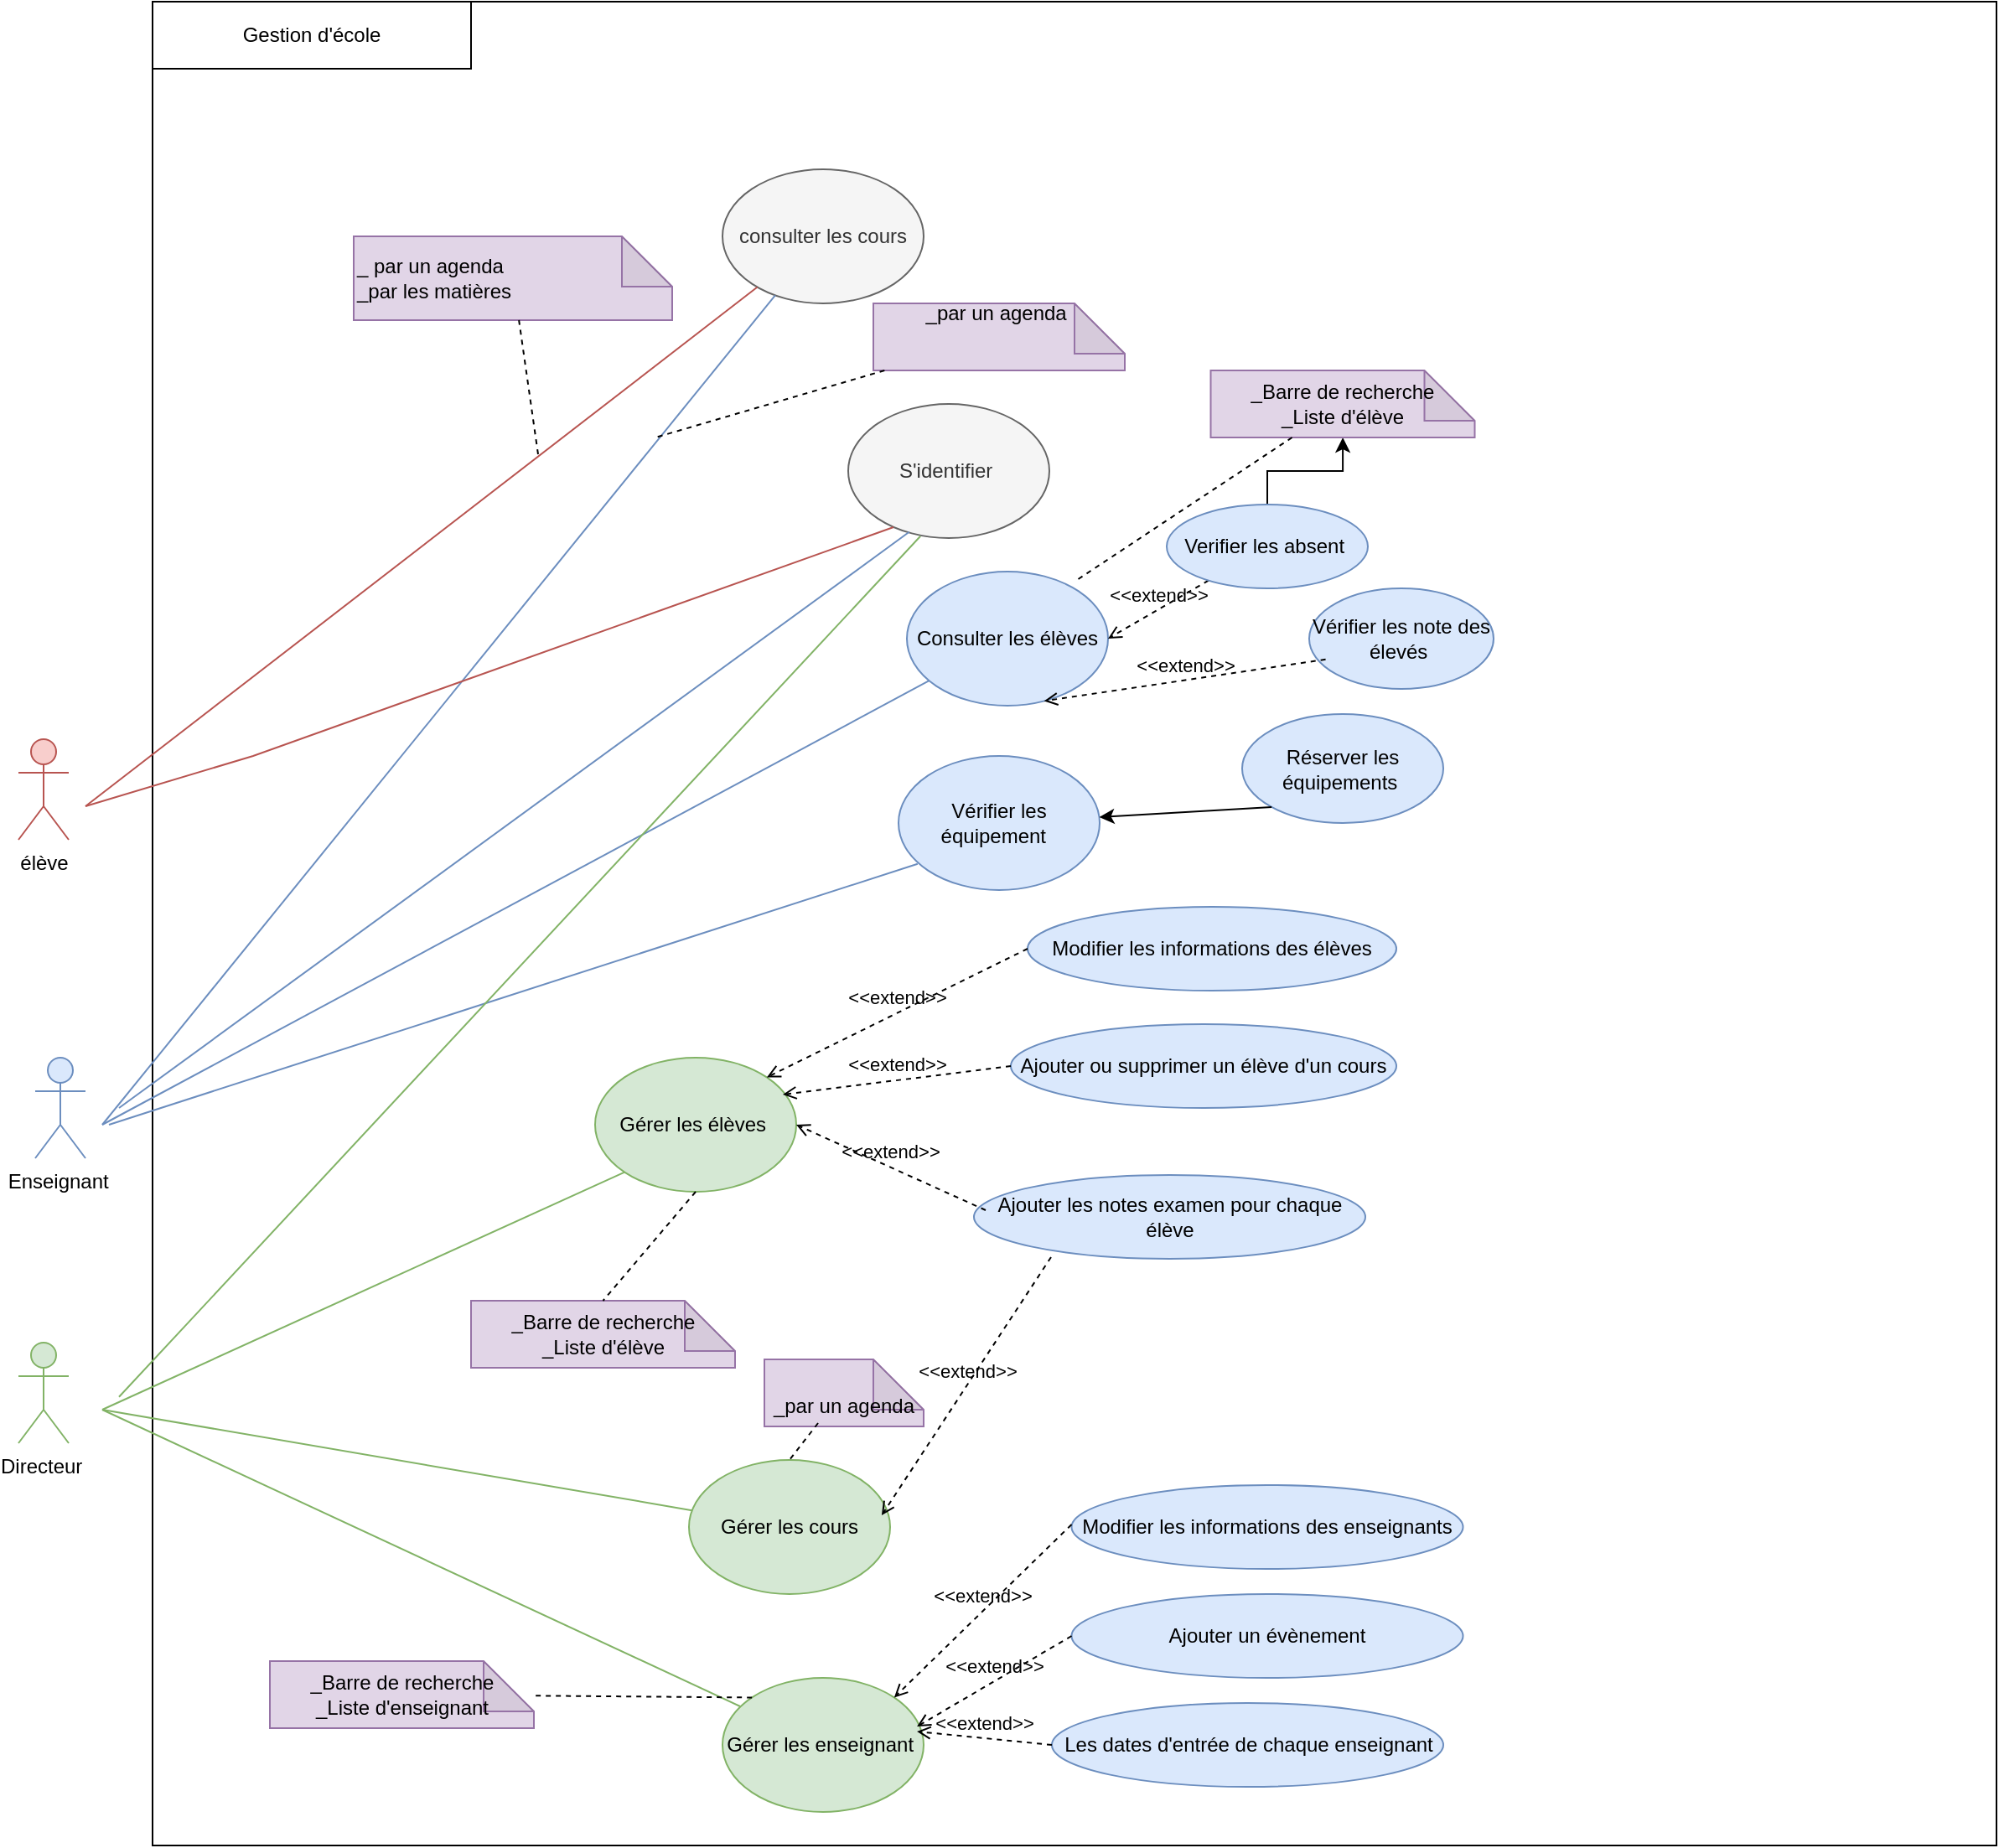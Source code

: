 <mxfile version="24.7.6">
  <diagram name="Page-1" id="abaU5teWBHSIh3knwFKt">
    <mxGraphModel dx="2453" dy="1960" grid="1" gridSize="10" guides="1" tooltips="1" connect="1" arrows="1" fold="1" page="1" pageScale="1" pageWidth="827" pageHeight="1169" math="0" shadow="0">
      <root>
        <mxCell id="0" />
        <mxCell id="1" parent="0" />
        <mxCell id="ytxkbaWUz_GBkNSJb9Mm-1" value="" style="whiteSpace=wrap;html=1;aspect=fixed;horizontal=1;" parent="1" vertex="1">
          <mxGeometry x="90" y="-230" width="1100" height="1100" as="geometry" />
        </mxCell>
        <mxCell id="ytxkbaWUz_GBkNSJb9Mm-2" value="Gestion d&#39;école" style="rounded=0;whiteSpace=wrap;html=1;" parent="1" vertex="1">
          <mxGeometry x="90" y="-230" width="190" height="40" as="geometry" />
        </mxCell>
        <mxCell id="ytxkbaWUz_GBkNSJb9Mm-3" value="élève" style="shape=umlActor;verticalLabelPosition=bottom;verticalAlign=top;html=1;outlineConnect=0;fillColor=#f8cecc;strokeColor=#b85450;" parent="1" vertex="1">
          <mxGeometry x="10" y="210" width="30" height="60" as="geometry" />
        </mxCell>
        <mxCell id="ytxkbaWUz_GBkNSJb9Mm-4" value="Enseignant&amp;nbsp;" style="shape=umlActor;verticalLabelPosition=bottom;verticalAlign=top;html=1;outlineConnect=0;fillColor=#dae8fc;strokeColor=#6c8ebf;" parent="1" vertex="1">
          <mxGeometry x="20" y="400" width="30" height="60" as="geometry" />
        </mxCell>
        <mxCell id="ytxkbaWUz_GBkNSJb9Mm-5" value="Directeur&amp;nbsp;" style="shape=umlActor;verticalLabelPosition=bottom;verticalAlign=top;html=1;outlineConnect=0;fillColor=#d5e8d4;strokeColor=#82b366;" parent="1" vertex="1">
          <mxGeometry x="10" y="570" width="30" height="60" as="geometry" />
        </mxCell>
        <mxCell id="ytxkbaWUz_GBkNSJb9Mm-7" value="consulter les cours" style="ellipse;whiteSpace=wrap;html=1;fillColor=#f5f5f5;strokeColor=#666666;fontColor=#333333;" parent="1" vertex="1">
          <mxGeometry x="430" y="-130" width="120" height="80" as="geometry" />
        </mxCell>
        <mxCell id="ytxkbaWUz_GBkNSJb9Mm-12" value="Gérer les cours" style="ellipse;whiteSpace=wrap;html=1;fillColor=#d5e8d4;strokeColor=#82b366;" parent="1" vertex="1">
          <mxGeometry x="410" y="640" width="120" height="80" as="geometry" />
        </mxCell>
        <mxCell id="ytxkbaWUz_GBkNSJb9Mm-16" value="" style="endArrow=none;html=1;rounded=0;fillColor=#f8cecc;strokeColor=#b85450;" parent="1" target="ytxkbaWUz_GBkNSJb9Mm-7" edge="1">
          <mxGeometry width="50" height="50" relative="1" as="geometry">
            <mxPoint x="50" y="250" as="sourcePoint" />
            <mxPoint x="430" y="280" as="targetPoint" />
          </mxGeometry>
        </mxCell>
        <mxCell id="ytxkbaWUz_GBkNSJb9Mm-17" value="" style="endArrow=none;html=1;rounded=0;fillColor=#dae8fc;strokeColor=#6c8ebf;" parent="1" target="ytxkbaWUz_GBkNSJb9Mm-7" edge="1">
          <mxGeometry width="50" height="50" relative="1" as="geometry">
            <mxPoint x="60" y="440" as="sourcePoint" />
            <mxPoint x="430" y="280" as="targetPoint" />
          </mxGeometry>
        </mxCell>
        <mxCell id="ytxkbaWUz_GBkNSJb9Mm-18" value="" style="endArrow=none;html=1;rounded=0;fillColor=#d5e8d4;strokeColor=#82b366;" parent="1" source="ytxkbaWUz_GBkNSJb9Mm-12" edge="1">
          <mxGeometry width="50" height="50" relative="1" as="geometry">
            <mxPoint x="380" y="410" as="sourcePoint" />
            <mxPoint x="60" y="610" as="targetPoint" />
          </mxGeometry>
        </mxCell>
        <mxCell id="ytxkbaWUz_GBkNSJb9Mm-21" value="" style="endArrow=none;html=1;rounded=0;fillColor=#d5e8d4;strokeColor=#82b366;" parent="1" source="ytxkbaWUz_GBkNSJb9Mm-23" edge="1">
          <mxGeometry width="50" height="50" relative="1" as="geometry">
            <mxPoint x="330" y="625" as="sourcePoint" />
            <mxPoint x="60" y="610" as="targetPoint" />
          </mxGeometry>
        </mxCell>
        <mxCell id="ytxkbaWUz_GBkNSJb9Mm-22" value="Gérer les élèves&amp;nbsp;" style="ellipse;whiteSpace=wrap;html=1;fillColor=#d5e8d4;strokeColor=#82b366;" parent="1" vertex="1">
          <mxGeometry x="354" y="400" width="120" height="80" as="geometry" />
        </mxCell>
        <mxCell id="ytxkbaWUz_GBkNSJb9Mm-23" value="Gérer les enseignant&amp;nbsp;" style="ellipse;whiteSpace=wrap;html=1;fillColor=#d5e8d4;strokeColor=#82b366;" parent="1" vertex="1">
          <mxGeometry x="430" y="770" width="120" height="80" as="geometry" />
        </mxCell>
        <mxCell id="ytxkbaWUz_GBkNSJb9Mm-24" value="" style="endArrow=none;html=1;rounded=0;entryX=0;entryY=1;entryDx=0;entryDy=0;fillColor=#d5e8d4;strokeColor=#82b366;" parent="1" target="ytxkbaWUz_GBkNSJb9Mm-22" edge="1">
          <mxGeometry width="50" height="50" relative="1" as="geometry">
            <mxPoint x="60" y="610" as="sourcePoint" />
            <mxPoint x="430" y="400" as="targetPoint" />
          </mxGeometry>
        </mxCell>
        <mxCell id="tsSxHWKioVlDDUs3cD3j-3" value="_ par un agenda&lt;div&gt;_par les matières&amp;nbsp;&amp;nbsp;&lt;/div&gt;" style="shape=note;whiteSpace=wrap;html=1;backgroundOutline=1;darkOpacity=0.05;fillColor=#e1d5e7;strokeColor=#9673a6;align=left;" parent="1" vertex="1">
          <mxGeometry x="210" y="-90" width="190" height="50" as="geometry" />
        </mxCell>
        <mxCell id="tsSxHWKioVlDDUs3cD3j-4" value="" style="endArrow=none;dashed=1;html=1;rounded=0;" parent="1" target="tsSxHWKioVlDDUs3cD3j-3" edge="1">
          <mxGeometry width="50" height="50" relative="1" as="geometry">
            <mxPoint x="320" y="40" as="sourcePoint" />
            <mxPoint x="400" y="350" as="targetPoint" />
          </mxGeometry>
        </mxCell>
        <mxCell id="tsSxHWKioVlDDUs3cD3j-5" value="_par un agenda&amp;nbsp;&lt;div&gt;&lt;br&gt;&lt;div&gt;&lt;br&gt;&lt;/div&gt;&lt;/div&gt;" style="shape=note;whiteSpace=wrap;html=1;backgroundOutline=1;darkOpacity=0.05;fillColor=#e1d5e7;strokeColor=#9673a6;" parent="1" vertex="1">
          <mxGeometry x="520" y="-50" width="150" height="40" as="geometry" />
        </mxCell>
        <mxCell id="tsSxHWKioVlDDUs3cD3j-6" value="" style="endArrow=none;dashed=1;html=1;rounded=0;" parent="1" source="tsSxHWKioVlDDUs3cD3j-5" edge="1">
          <mxGeometry width="50" height="50" relative="1" as="geometry">
            <mxPoint x="350" y="400" as="sourcePoint" />
            <mxPoint x="390" y="30" as="targetPoint" />
          </mxGeometry>
        </mxCell>
        <mxCell id="tsSxHWKioVlDDUs3cD3j-12" value="Consulter les élèves" style="ellipse;whiteSpace=wrap;html=1;fillColor=#dae8fc;strokeColor=#6c8ebf;" parent="1" vertex="1">
          <mxGeometry x="540" y="110" width="120" height="80" as="geometry" />
        </mxCell>
        <mxCell id="tsSxHWKioVlDDUs3cD3j-16" value="" style="endArrow=none;html=1;rounded=0;fillColor=#dae8fc;strokeColor=#6c8ebf;" parent="1" target="tsSxHWKioVlDDUs3cD3j-12" edge="1">
          <mxGeometry width="50" height="50" relative="1" as="geometry">
            <mxPoint x="60" y="440" as="sourcePoint" />
            <mxPoint x="400" y="180" as="targetPoint" />
          </mxGeometry>
        </mxCell>
        <mxCell id="tsSxHWKioVlDDUs3cD3j-17" value="Vérifier les équipement&amp;nbsp;&amp;nbsp;" style="ellipse;whiteSpace=wrap;html=1;fillColor=#dae8fc;strokeColor=#6c8ebf;" parent="1" vertex="1">
          <mxGeometry x="535" y="220" width="120" height="80" as="geometry" />
        </mxCell>
        <mxCell id="tsSxHWKioVlDDUs3cD3j-18" value="" style="endArrow=none;html=1;rounded=0;entryX=0.095;entryY=0.805;entryDx=0;entryDy=0;entryPerimeter=0;fillColor=#dae8fc;strokeColor=#6c8ebf;" parent="1" target="tsSxHWKioVlDDUs3cD3j-17" edge="1">
          <mxGeometry width="50" height="50" relative="1" as="geometry">
            <mxPoint x="64" y="440" as="sourcePoint" />
            <mxPoint x="400" y="480" as="targetPoint" />
          </mxGeometry>
        </mxCell>
        <mxCell id="tsSxHWKioVlDDUs3cD3j-19" value="Réserver les équipements&amp;nbsp;" style="ellipse;whiteSpace=wrap;html=1;fillColor=#dae8fc;strokeColor=#6c8ebf;" parent="1" vertex="1">
          <mxGeometry x="740" y="195" width="120" height="65" as="geometry" />
        </mxCell>
        <mxCell id="tsSxHWKioVlDDUs3cD3j-20" value="" style="endArrow=classic;html=1;rounded=0;exitX=0;exitY=1;exitDx=0;exitDy=0;" parent="1" source="tsSxHWKioVlDDUs3cD3j-19" target="tsSxHWKioVlDDUs3cD3j-17" edge="1">
          <mxGeometry width="50" height="50" relative="1" as="geometry">
            <mxPoint x="350" y="430" as="sourcePoint" />
            <mxPoint x="410" y="380" as="targetPoint" />
          </mxGeometry>
        </mxCell>
        <mxCell id="tsSxHWKioVlDDUs3cD3j-21" value="S&#39;identifier&amp;nbsp;" style="ellipse;whiteSpace=wrap;html=1;fillColor=#f5f5f5;fontColor=#333333;strokeColor=#666666;" parent="1" vertex="1">
          <mxGeometry x="505" y="10" width="120" height="80" as="geometry" />
        </mxCell>
        <mxCell id="tsSxHWKioVlDDUs3cD3j-23" value="" style="endArrow=none;html=1;rounded=0;entryX=0.225;entryY=0.919;entryDx=0;entryDy=0;entryPerimeter=0;fillColor=#f8cecc;strokeColor=#b85450;" parent="1" target="tsSxHWKioVlDDUs3cD3j-21" edge="1">
          <mxGeometry width="50" height="50" relative="1" as="geometry">
            <mxPoint x="50" y="250" as="sourcePoint" />
            <mxPoint x="400" y="-20" as="targetPoint" />
            <Array as="points">
              <mxPoint x="150" y="220" />
            </Array>
          </mxGeometry>
        </mxCell>
        <mxCell id="tsSxHWKioVlDDUs3cD3j-24" value="" style="endArrow=none;html=1;rounded=0;entryX=0.303;entryY=0.955;entryDx=0;entryDy=0;entryPerimeter=0;fillColor=#dae8fc;strokeColor=#6c8ebf;" parent="1" target="tsSxHWKioVlDDUs3cD3j-21" edge="1">
          <mxGeometry width="50" height="50" relative="1" as="geometry">
            <mxPoint x="70" y="430" as="sourcePoint" />
            <mxPoint x="400" y="280" as="targetPoint" />
          </mxGeometry>
        </mxCell>
        <mxCell id="tsSxHWKioVlDDUs3cD3j-30" value="&amp;lt;&amp;lt;extend&amp;gt;&amp;gt;" style="html=1;verticalAlign=bottom;labelBackgroundColor=none;endArrow=open;endFill=0;dashed=1;rounded=0;entryX=1;entryY=0.5;entryDx=0;entryDy=0;" parent="1" source="tsSxHWKioVlDDUs3cD3j-31" target="tsSxHWKioVlDDUs3cD3j-12" edge="1">
          <mxGeometry width="160" relative="1" as="geometry">
            <mxPoint x="430" y="310" as="sourcePoint" />
            <mxPoint x="460" y="310" as="targetPoint" />
          </mxGeometry>
        </mxCell>
        <mxCell id="nE3ZNeiionHA2tKRMIRd-34" value="" style="edgeStyle=orthogonalEdgeStyle;rounded=0;orthogonalLoop=1;jettySize=auto;html=1;" edge="1" parent="1" source="tsSxHWKioVlDDUs3cD3j-31" target="nE3ZNeiionHA2tKRMIRd-27">
          <mxGeometry relative="1" as="geometry" />
        </mxCell>
        <mxCell id="tsSxHWKioVlDDUs3cD3j-31" value="Verifier les absent&amp;nbsp;" style="ellipse;whiteSpace=wrap;html=1;fillColor=#dae8fc;strokeColor=#6c8ebf;" parent="1" vertex="1">
          <mxGeometry x="695" y="70" width="120" height="50" as="geometry" />
        </mxCell>
        <mxCell id="tsSxHWKioVlDDUs3cD3j-32" value="Vérifier les note des élevés&amp;nbsp;" style="ellipse;whiteSpace=wrap;html=1;fillColor=#dae8fc;strokeColor=#6c8ebf;" parent="1" vertex="1">
          <mxGeometry x="780" y="120" width="110" height="60" as="geometry" />
        </mxCell>
        <mxCell id="tsSxHWKioVlDDUs3cD3j-33" value="&amp;lt;&amp;lt;extend&amp;gt;&amp;gt;" style="html=1;verticalAlign=bottom;labelBackgroundColor=none;endArrow=open;endFill=0;dashed=1;rounded=0;exitX=0.089;exitY=0.707;exitDx=0;exitDy=0;exitPerimeter=0;entryX=0.682;entryY=0.965;entryDx=0;entryDy=0;entryPerimeter=0;" parent="1" source="tsSxHWKioVlDDUs3cD3j-32" target="tsSxHWKioVlDDUs3cD3j-12" edge="1">
          <mxGeometry width="160" relative="1" as="geometry">
            <mxPoint x="300" y="310" as="sourcePoint" />
            <mxPoint x="460" y="310" as="targetPoint" />
          </mxGeometry>
        </mxCell>
        <mxCell id="tsSxHWKioVlDDUs3cD3j-34" value="" style="endArrow=none;html=1;rounded=0;entryX=0.359;entryY=0.986;entryDx=0;entryDy=0;entryPerimeter=0;fillColor=#d5e8d4;strokeColor=#82b366;" parent="1" target="tsSxHWKioVlDDUs3cD3j-21" edge="1">
          <mxGeometry width="50" height="50" relative="1" as="geometry">
            <mxPoint x="70" y="602.4" as="sourcePoint" />
            <mxPoint x="400" y="280" as="targetPoint" />
          </mxGeometry>
        </mxCell>
        <mxCell id="nE3ZNeiionHA2tKRMIRd-2" value="Modifier les informations des élèves" style="ellipse;whiteSpace=wrap;html=1;fillColor=#dae8fc;strokeColor=#6c8ebf;" vertex="1" parent="1">
          <mxGeometry x="612" y="310" width="220" height="50" as="geometry" />
        </mxCell>
        <mxCell id="nE3ZNeiionHA2tKRMIRd-3" value="Ajouter ou supprimer un élève d&#39;un cours" style="ellipse;whiteSpace=wrap;html=1;fillColor=#dae8fc;strokeColor=#6c8ebf;" vertex="1" parent="1">
          <mxGeometry x="602" y="380" width="230" height="50" as="geometry" />
        </mxCell>
        <mxCell id="nE3ZNeiionHA2tKRMIRd-5" value="&lt;span style=&quot;text-align: left;&quot;&gt;Ajouter les notes examen pour chaque élève&lt;/span&gt;" style="ellipse;whiteSpace=wrap;html=1;fillColor=#dae8fc;strokeColor=#6c8ebf;" vertex="1" parent="1">
          <mxGeometry x="580" y="470" width="233.5" height="50" as="geometry" />
        </mxCell>
        <mxCell id="nE3ZNeiionHA2tKRMIRd-11" value="&amp;lt;&amp;lt;extend&amp;gt;&amp;gt;" style="html=1;verticalAlign=bottom;labelBackgroundColor=none;endArrow=open;endFill=0;dashed=1;rounded=0;exitX=0;exitY=0.5;exitDx=0;exitDy=0;entryX=1;entryY=0;entryDx=0;entryDy=0;" edge="1" parent="1" source="nE3ZNeiionHA2tKRMIRd-2" target="ytxkbaWUz_GBkNSJb9Mm-22">
          <mxGeometry width="160" relative="1" as="geometry">
            <mxPoint x="590" y="330" as="sourcePoint" />
            <mxPoint x="422" y="355" as="targetPoint" />
          </mxGeometry>
        </mxCell>
        <mxCell id="nE3ZNeiionHA2tKRMIRd-12" value="&amp;lt;&amp;lt;extend&amp;gt;&amp;gt;" style="html=1;verticalAlign=bottom;labelBackgroundColor=none;endArrow=open;endFill=0;dashed=1;rounded=0;exitX=0;exitY=0.5;exitDx=0;exitDy=0;entryX=1;entryY=0;entryDx=0;entryDy=0;" edge="1" parent="1" source="nE3ZNeiionHA2tKRMIRd-3">
          <mxGeometry width="160" relative="1" as="geometry">
            <mxPoint x="600" y="340" as="sourcePoint" />
            <mxPoint x="466" y="422" as="targetPoint" />
          </mxGeometry>
        </mxCell>
        <mxCell id="nE3ZNeiionHA2tKRMIRd-14" value="&amp;lt;&amp;lt;extend&amp;gt;&amp;gt;" style="html=1;verticalAlign=bottom;labelBackgroundColor=none;endArrow=open;endFill=0;dashed=1;rounded=0;exitX=0.03;exitY=0.42;exitDx=0;exitDy=0;exitPerimeter=0;entryX=1;entryY=0.5;entryDx=0;entryDy=0;" edge="1" parent="1" source="nE3ZNeiionHA2tKRMIRd-5" target="ytxkbaWUz_GBkNSJb9Mm-22">
          <mxGeometry width="160" relative="1" as="geometry">
            <mxPoint x="620" y="360" as="sourcePoint" />
            <mxPoint x="486" y="442" as="targetPoint" />
          </mxGeometry>
        </mxCell>
        <mxCell id="nE3ZNeiionHA2tKRMIRd-15" value="&amp;nbsp;&lt;div&gt;_par un agenda&lt;/div&gt;" style="shape=note;whiteSpace=wrap;html=1;backgroundOutline=1;darkOpacity=0.05;fillColor=#e1d5e7;strokeColor=#9673a6;" vertex="1" parent="1">
          <mxGeometry x="455" y="580" width="95" height="40" as="geometry" />
        </mxCell>
        <mxCell id="nE3ZNeiionHA2tKRMIRd-18" value="&amp;lt;&amp;lt;extend&amp;gt;&amp;gt;" style="html=1;verticalAlign=bottom;labelBackgroundColor=none;endArrow=open;endFill=0;dashed=1;rounded=0;exitX=0.197;exitY=0.98;exitDx=0;exitDy=0;exitPerimeter=0;entryX=0.958;entryY=0.413;entryDx=0;entryDy=0;entryPerimeter=0;" edge="1" parent="1" source="nE3ZNeiionHA2tKRMIRd-5" target="ytxkbaWUz_GBkNSJb9Mm-12">
          <mxGeometry width="160" relative="1" as="geometry">
            <mxPoint x="815" y="520" as="sourcePoint" />
            <mxPoint x="647" y="545" as="targetPoint" />
          </mxGeometry>
        </mxCell>
        <mxCell id="nE3ZNeiionHA2tKRMIRd-19" value="" style="endArrow=none;dashed=1;html=1;rounded=0;exitX=0.337;exitY=0.95;exitDx=0;exitDy=0;exitPerimeter=0;entryX=0.5;entryY=0;entryDx=0;entryDy=0;" edge="1" parent="1" source="nE3ZNeiionHA2tKRMIRd-15" target="ytxkbaWUz_GBkNSJb9Mm-12">
          <mxGeometry width="50" height="50" relative="1" as="geometry">
            <mxPoint x="795" y="565" as="sourcePoint" />
            <mxPoint x="600" y="560" as="targetPoint" />
            <Array as="points" />
          </mxGeometry>
        </mxCell>
        <mxCell id="nE3ZNeiionHA2tKRMIRd-21" value="&lt;span style=&quot;text-align: left;&quot;&gt;Modifier les informations des enseignants&lt;/span&gt;" style="ellipse;whiteSpace=wrap;html=1;fillColor=#dae8fc;strokeColor=#6c8ebf;" vertex="1" parent="1">
          <mxGeometry x="638.25" y="655" width="233.5" height="50" as="geometry" />
        </mxCell>
        <mxCell id="nE3ZNeiionHA2tKRMIRd-22" value="&lt;div style=&quot;text-align: left;&quot;&gt;&lt;span style=&quot;background-color: initial;&quot;&gt;Ajouter un évènement&lt;/span&gt;&lt;/div&gt;" style="ellipse;whiteSpace=wrap;html=1;fillColor=#dae8fc;strokeColor=#6c8ebf;" vertex="1" parent="1">
          <mxGeometry x="638.25" y="720" width="233.5" height="50" as="geometry" />
        </mxCell>
        <mxCell id="nE3ZNeiionHA2tKRMIRd-23" value="&lt;span style=&quot;text-align: left;&quot;&gt;Les dates d&#39;entrée de chaque enseignant&lt;/span&gt;" style="ellipse;whiteSpace=wrap;html=1;fillColor=#dae8fc;strokeColor=#6c8ebf;" vertex="1" parent="1">
          <mxGeometry x="626.5" y="785" width="233.5" height="50" as="geometry" />
        </mxCell>
        <mxCell id="nE3ZNeiionHA2tKRMIRd-24" value="&amp;lt;&amp;lt;extend&amp;gt;&amp;gt;" style="html=1;verticalAlign=bottom;labelBackgroundColor=none;endArrow=open;endFill=0;dashed=1;rounded=0;exitX=0;exitY=0.5;exitDx=0;exitDy=0;entryX=1;entryY=0;entryDx=0;entryDy=0;" edge="1" parent="1" target="ytxkbaWUz_GBkNSJb9Mm-23">
          <mxGeometry width="160" relative="1" as="geometry">
            <mxPoint x="638.25" y="678.5" as="sourcePoint" />
            <mxPoint x="530" y="682" as="targetPoint" />
          </mxGeometry>
        </mxCell>
        <mxCell id="nE3ZNeiionHA2tKRMIRd-25" value="&amp;lt;&amp;lt;extend&amp;gt;&amp;gt;" style="html=1;verticalAlign=bottom;labelBackgroundColor=none;endArrow=open;endFill=0;dashed=1;rounded=0;exitX=0;exitY=0.5;exitDx=0;exitDy=0;entryX=0.967;entryY=0.363;entryDx=0;entryDy=0;entryPerimeter=0;" edge="1" parent="1" source="nE3ZNeiionHA2tKRMIRd-22" target="ytxkbaWUz_GBkNSJb9Mm-23">
          <mxGeometry width="160" relative="1" as="geometry">
            <mxPoint x="648.25" y="688.5" as="sourcePoint" />
            <mxPoint x="540" y="692" as="targetPoint" />
          </mxGeometry>
        </mxCell>
        <mxCell id="nE3ZNeiionHA2tKRMIRd-26" value="&amp;lt;&amp;lt;extend&amp;gt;&amp;gt;" style="html=1;verticalAlign=bottom;labelBackgroundColor=none;endArrow=open;endFill=0;dashed=1;rounded=0;exitX=0;exitY=0.5;exitDx=0;exitDy=0;entryX=0.967;entryY=0.4;entryDx=0;entryDy=0;entryPerimeter=0;" edge="1" parent="1" source="nE3ZNeiionHA2tKRMIRd-23" target="ytxkbaWUz_GBkNSJb9Mm-23">
          <mxGeometry width="160" relative="1" as="geometry">
            <mxPoint x="658.25" y="698.5" as="sourcePoint" />
            <mxPoint x="550" y="702" as="targetPoint" />
          </mxGeometry>
        </mxCell>
        <mxCell id="nE3ZNeiionHA2tKRMIRd-27" value="_Barre de recherche&lt;br&gt;&lt;span style=&quot;background-color: initial;&quot;&gt;_Liste d&#39;élève&lt;/span&gt;" style="shape=note;whiteSpace=wrap;html=1;backgroundOutline=1;darkOpacity=0.05;fillColor=#e1d5e7;strokeColor=#9673a6;" vertex="1" parent="1">
          <mxGeometry x="721.25" y="-10" width="157.5" height="40" as="geometry" />
        </mxCell>
        <mxCell id="nE3ZNeiionHA2tKRMIRd-29" value="_Barre de recherche&lt;br&gt;&lt;span style=&quot;background-color: initial;&quot;&gt;_Liste d&#39;élève&lt;/span&gt;" style="shape=note;whiteSpace=wrap;html=1;backgroundOutline=1;darkOpacity=0.05;fillColor=#e1d5e7;strokeColor=#9673a6;" vertex="1" parent="1">
          <mxGeometry x="280" y="545" width="157.5" height="40" as="geometry" />
        </mxCell>
        <mxCell id="nE3ZNeiionHA2tKRMIRd-30" value="" style="endArrow=none;dashed=1;html=1;rounded=0;entryX=0.833;entryY=0.075;entryDx=0;entryDy=0;entryPerimeter=0;" edge="1" parent="1" source="nE3ZNeiionHA2tKRMIRd-27" target="tsSxHWKioVlDDUs3cD3j-12">
          <mxGeometry width="50" height="50" relative="1" as="geometry">
            <mxPoint x="686.25" y="40" as="sourcePoint" />
            <mxPoint x="637" y="52" as="targetPoint" />
            <Array as="points" />
          </mxGeometry>
        </mxCell>
        <mxCell id="nE3ZNeiionHA2tKRMIRd-31" value="_Barre de recherche&lt;br&gt;&lt;span style=&quot;background-color: initial;&quot;&gt;_Liste d&#39;enseignant&lt;/span&gt;" style="shape=note;whiteSpace=wrap;html=1;backgroundOutline=1;darkOpacity=0.05;fillColor=#e1d5e7;strokeColor=#9673a6;" vertex="1" parent="1">
          <mxGeometry x="160" y="760" width="157.5" height="40" as="geometry" />
        </mxCell>
        <mxCell id="nE3ZNeiionHA2tKRMIRd-35" value="" style="endArrow=none;dashed=1;html=1;rounded=0;entryX=0.5;entryY=0;entryDx=0;entryDy=0;entryPerimeter=0;" edge="1" parent="1" target="nE3ZNeiionHA2tKRMIRd-29">
          <mxGeometry width="50" height="50" relative="1" as="geometry">
            <mxPoint x="414" y="480" as="sourcePoint" />
            <mxPoint x="277" y="520" as="targetPoint" />
          </mxGeometry>
        </mxCell>
        <mxCell id="nE3ZNeiionHA2tKRMIRd-36" value="" style="endArrow=none;dashed=1;html=1;rounded=0;exitX=0;exitY=0;exitDx=0;exitDy=0;" edge="1" parent="1" source="ytxkbaWUz_GBkNSJb9Mm-23" target="nE3ZNeiionHA2tKRMIRd-31">
          <mxGeometry width="50" height="50" relative="1" as="geometry">
            <mxPoint x="424" y="490" as="sourcePoint" />
            <mxPoint x="369" y="555" as="targetPoint" />
          </mxGeometry>
        </mxCell>
      </root>
    </mxGraphModel>
  </diagram>
</mxfile>
